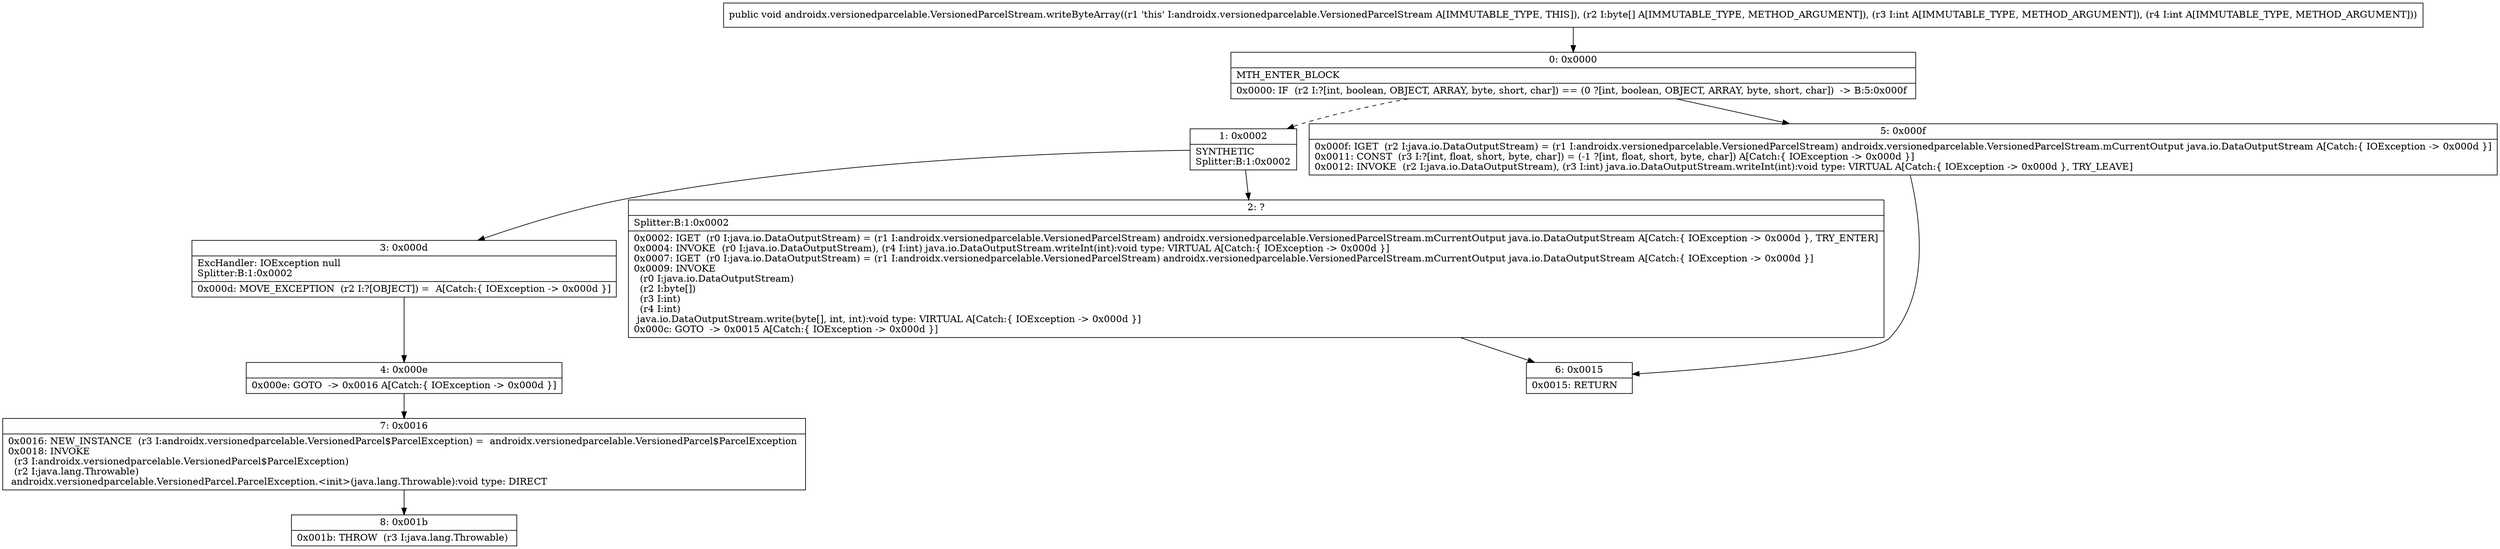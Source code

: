 digraph "CFG forandroidx.versionedparcelable.VersionedParcelStream.writeByteArray([BII)V" {
Node_0 [shape=record,label="{0\:\ 0x0000|MTH_ENTER_BLOCK\l|0x0000: IF  (r2 I:?[int, boolean, OBJECT, ARRAY, byte, short, char]) == (0 ?[int, boolean, OBJECT, ARRAY, byte, short, char])  \-\> B:5:0x000f \l}"];
Node_1 [shape=record,label="{1\:\ 0x0002|SYNTHETIC\lSplitter:B:1:0x0002\l}"];
Node_2 [shape=record,label="{2\:\ ?|Splitter:B:1:0x0002\l|0x0002: IGET  (r0 I:java.io.DataOutputStream) = (r1 I:androidx.versionedparcelable.VersionedParcelStream) androidx.versionedparcelable.VersionedParcelStream.mCurrentOutput java.io.DataOutputStream A[Catch:\{ IOException \-\> 0x000d \}, TRY_ENTER]\l0x0004: INVOKE  (r0 I:java.io.DataOutputStream), (r4 I:int) java.io.DataOutputStream.writeInt(int):void type: VIRTUAL A[Catch:\{ IOException \-\> 0x000d \}]\l0x0007: IGET  (r0 I:java.io.DataOutputStream) = (r1 I:androidx.versionedparcelable.VersionedParcelStream) androidx.versionedparcelable.VersionedParcelStream.mCurrentOutput java.io.DataOutputStream A[Catch:\{ IOException \-\> 0x000d \}]\l0x0009: INVOKE  \l  (r0 I:java.io.DataOutputStream)\l  (r2 I:byte[])\l  (r3 I:int)\l  (r4 I:int)\l java.io.DataOutputStream.write(byte[], int, int):void type: VIRTUAL A[Catch:\{ IOException \-\> 0x000d \}]\l0x000c: GOTO  \-\> 0x0015 A[Catch:\{ IOException \-\> 0x000d \}]\l}"];
Node_3 [shape=record,label="{3\:\ 0x000d|ExcHandler: IOException null\lSplitter:B:1:0x0002\l|0x000d: MOVE_EXCEPTION  (r2 I:?[OBJECT]) =  A[Catch:\{ IOException \-\> 0x000d \}]\l}"];
Node_4 [shape=record,label="{4\:\ 0x000e|0x000e: GOTO  \-\> 0x0016 A[Catch:\{ IOException \-\> 0x000d \}]\l}"];
Node_5 [shape=record,label="{5\:\ 0x000f|0x000f: IGET  (r2 I:java.io.DataOutputStream) = (r1 I:androidx.versionedparcelable.VersionedParcelStream) androidx.versionedparcelable.VersionedParcelStream.mCurrentOutput java.io.DataOutputStream A[Catch:\{ IOException \-\> 0x000d \}]\l0x0011: CONST  (r3 I:?[int, float, short, byte, char]) = (\-1 ?[int, float, short, byte, char]) A[Catch:\{ IOException \-\> 0x000d \}]\l0x0012: INVOKE  (r2 I:java.io.DataOutputStream), (r3 I:int) java.io.DataOutputStream.writeInt(int):void type: VIRTUAL A[Catch:\{ IOException \-\> 0x000d \}, TRY_LEAVE]\l}"];
Node_6 [shape=record,label="{6\:\ 0x0015|0x0015: RETURN   \l}"];
Node_7 [shape=record,label="{7\:\ 0x0016|0x0016: NEW_INSTANCE  (r3 I:androidx.versionedparcelable.VersionedParcel$ParcelException) =  androidx.versionedparcelable.VersionedParcel$ParcelException \l0x0018: INVOKE  \l  (r3 I:androidx.versionedparcelable.VersionedParcel$ParcelException)\l  (r2 I:java.lang.Throwable)\l androidx.versionedparcelable.VersionedParcel.ParcelException.\<init\>(java.lang.Throwable):void type: DIRECT \l}"];
Node_8 [shape=record,label="{8\:\ 0x001b|0x001b: THROW  (r3 I:java.lang.Throwable) \l}"];
MethodNode[shape=record,label="{public void androidx.versionedparcelable.VersionedParcelStream.writeByteArray((r1 'this' I:androidx.versionedparcelable.VersionedParcelStream A[IMMUTABLE_TYPE, THIS]), (r2 I:byte[] A[IMMUTABLE_TYPE, METHOD_ARGUMENT]), (r3 I:int A[IMMUTABLE_TYPE, METHOD_ARGUMENT]), (r4 I:int A[IMMUTABLE_TYPE, METHOD_ARGUMENT])) }"];
MethodNode -> Node_0;
Node_0 -> Node_1[style=dashed];
Node_0 -> Node_5;
Node_1 -> Node_2;
Node_1 -> Node_3;
Node_2 -> Node_6;
Node_3 -> Node_4;
Node_4 -> Node_7;
Node_5 -> Node_6;
Node_7 -> Node_8;
}

